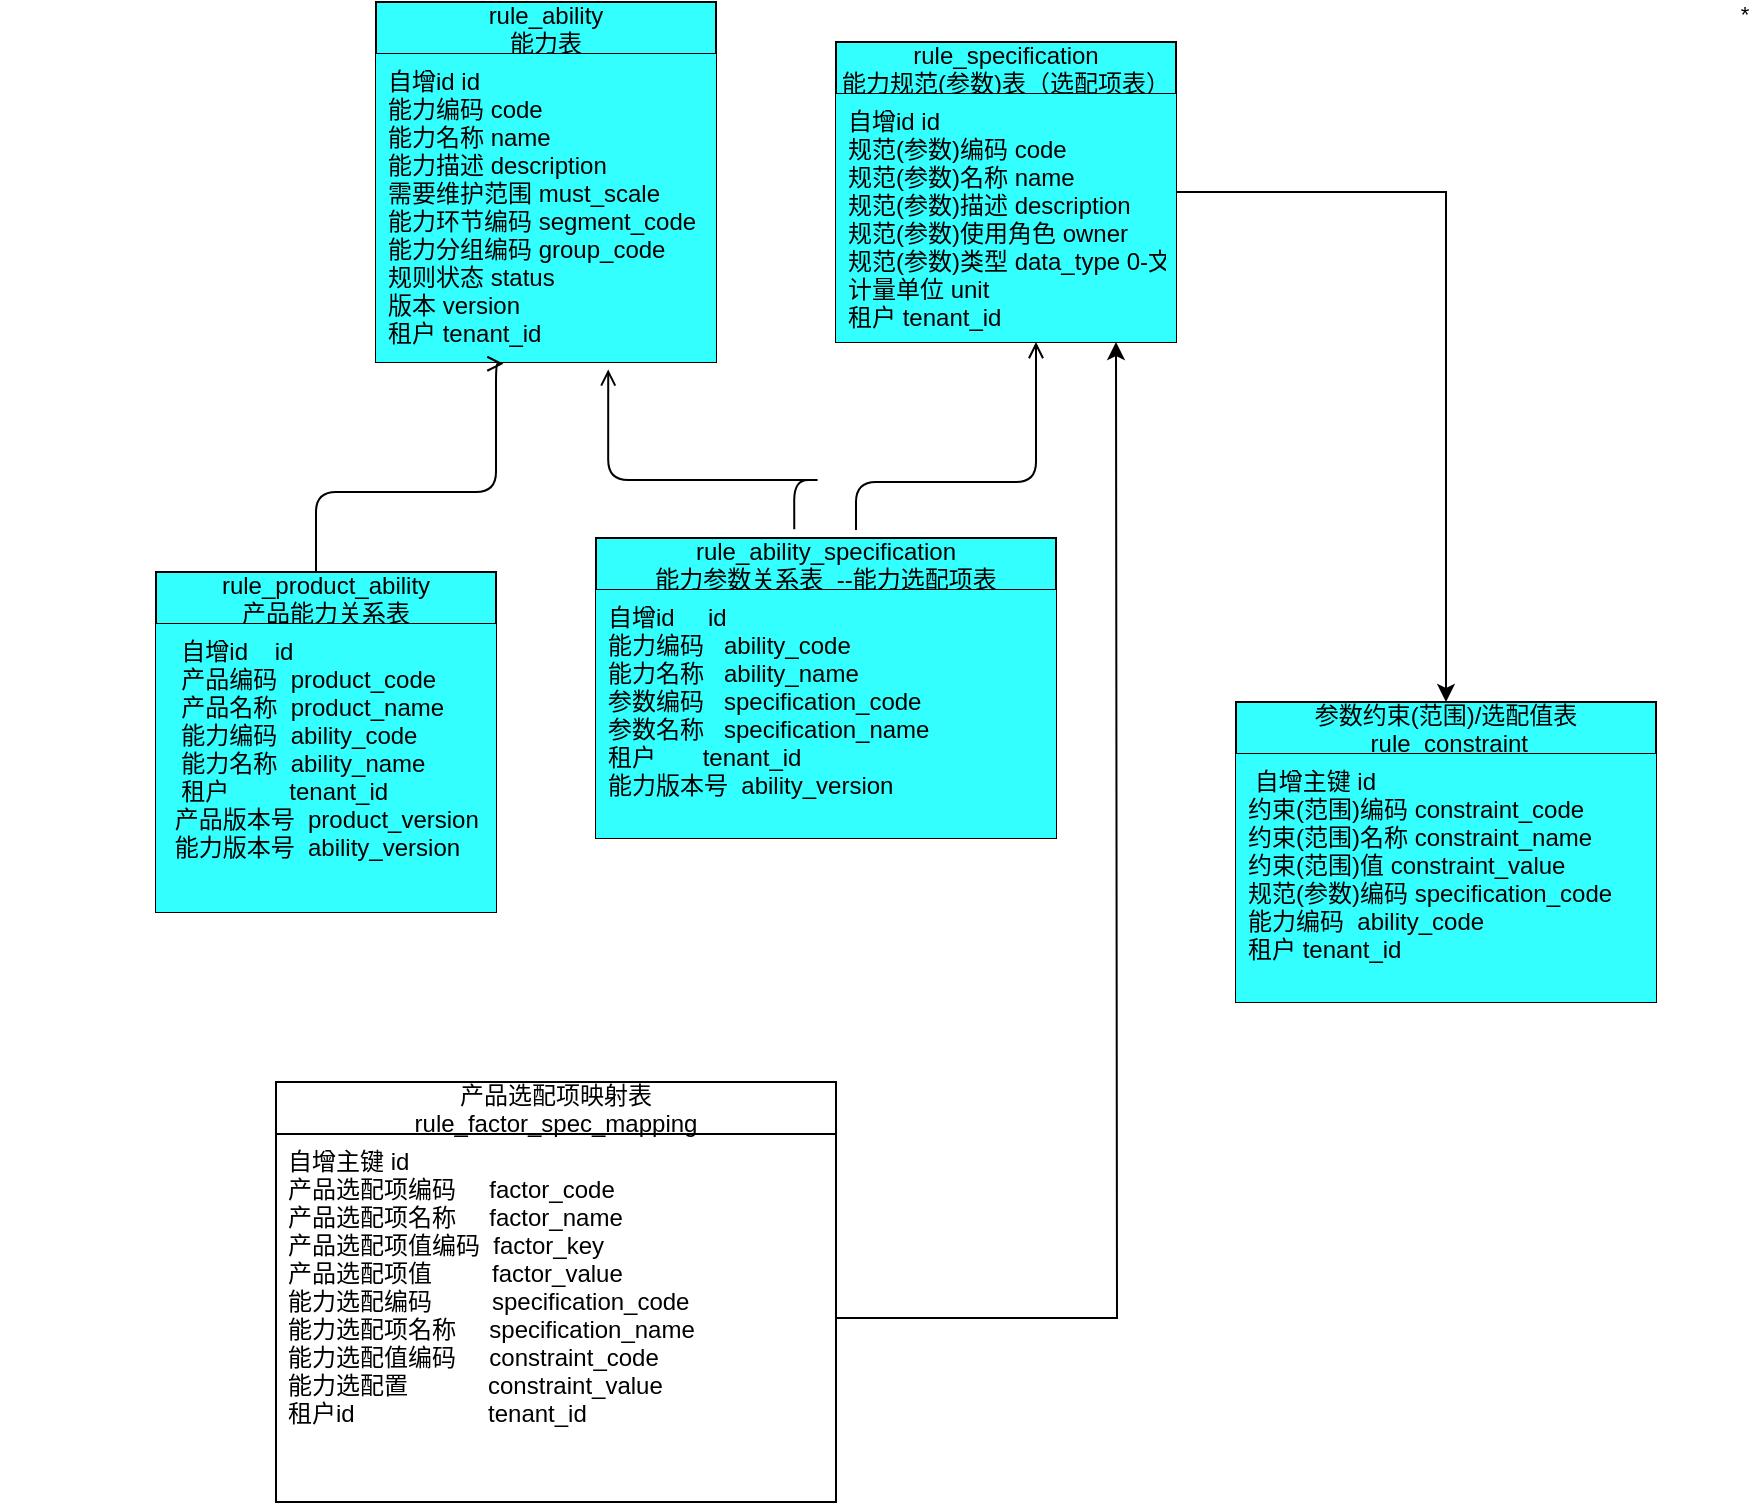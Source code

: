 <mxfile version="14.6.6" type="github">
  <diagram id="C5RBs43oDa-KdzZeNtuy" name="Page-1">
    <mxGraphModel dx="2340" dy="670" grid="1" gridSize="10" guides="1" tooltips="1" connect="1" arrows="1" fold="1" page="1" pageScale="1" pageWidth="827" pageHeight="1169" math="0" shadow="0">
      <root>
        <mxCell id="WIyWlLk6GJQsqaUBKTNV-0" />
        <mxCell id="WIyWlLk6GJQsqaUBKTNV-1" parent="WIyWlLk6GJQsqaUBKTNV-0" />
        <mxCell id="yZxD2o_advjfFHyLuFVq-45" style="edgeStyle=orthogonalEdgeStyle;rounded=0;orthogonalLoop=1;jettySize=auto;html=1;exitX=1;exitY=0.5;exitDx=0;exitDy=0;entryX=0.5;entryY=0;entryDx=0;entryDy=0;fontColor=#33FFFF;" edge="1" parent="WIyWlLk6GJQsqaUBKTNV-1" source="yZxD2o_advjfFHyLuFVq-3" target="yZxD2o_advjfFHyLuFVq-28">
          <mxGeometry relative="1" as="geometry" />
        </mxCell>
        <mxCell id="yZxD2o_advjfFHyLuFVq-3" value="rule_specification &#xa;能力规范(参数)表（选配项表）" style="swimlane;fontStyle=0;childLayout=stackLayout;horizontal=1;startSize=26;fillColor=#33FFFF;horizontalStack=0;resizeParent=1;resizeParentMax=0;resizeLast=0;collapsible=1;marginBottom=0;" vertex="1" parent="WIyWlLk6GJQsqaUBKTNV-1">
          <mxGeometry x="-350" y="60" width="170" height="150" as="geometry" />
        </mxCell>
        <mxCell id="yZxD2o_advjfFHyLuFVq-4" value=" 自增id id&#xa;规范(参数)编码 code&#xa;规范(参数)名称 name&#xa;规范(参数)描述 description&#xa;规范(参数)使用角色 owner&#xa;规范(参数)类型 data_type 0-文本,1-整数,2-小数,3-单选,4-多选,5-是否&#xa;计量单位 unit&#xa;租户 tenant_id&#xa;" style="text;strokeColor=none;fillColor=#33FFFF;align=left;verticalAlign=top;spacingLeft=4;spacingRight=4;overflow=hidden;rotatable=0;points=[[0,0.5],[1,0.5]];portConstraint=eastwest;" vertex="1" parent="yZxD2o_advjfFHyLuFVq-3">
          <mxGeometry y="26" width="170" height="124" as="geometry" />
        </mxCell>
        <mxCell id="yZxD2o_advjfFHyLuFVq-5" value="rule_ability &#xa; 能力表" style="swimlane;fontStyle=0;childLayout=stackLayout;horizontal=1;startSize=26;fillColor=#33FFFF;horizontalStack=0;resizeParent=1;resizeParentMax=0;resizeLast=0;collapsible=1;marginBottom=0;" vertex="1" parent="WIyWlLk6GJQsqaUBKTNV-1">
          <mxGeometry x="-580" y="40" width="170" height="180" as="geometry" />
        </mxCell>
        <mxCell id="yZxD2o_advjfFHyLuFVq-6" value="自增id id&#xa;能力编码 code&#xa;能力名称 name&#xa;能力描述 description&#xa;需要维护范围 must_scale &#xa; 能力环节编码 segment_code &#xa; 能力分组编码 group_code&#xa;规则状态 status &#xa;版本 version&#xa;租户 tenant_id" style="text;strokeColor=none;fillColor=#33FFFF;align=left;verticalAlign=top;spacingLeft=4;spacingRight=4;overflow=hidden;rotatable=0;points=[[0,0.5],[1,0.5]];portConstraint=eastwest;" vertex="1" parent="yZxD2o_advjfFHyLuFVq-5">
          <mxGeometry y="26" width="170" height="154" as="geometry" />
        </mxCell>
        <mxCell id="yZxD2o_advjfFHyLuFVq-7" value="rule_ability_specification &#xa; 能力参数关系表  --能力选配项表" style="swimlane;fontStyle=0;childLayout=stackLayout;horizontal=1;startSize=26;fillColor=#33FFFF;horizontalStack=0;resizeParent=1;resizeParentMax=0;resizeLast=0;collapsible=1;marginBottom=0;" vertex="1" parent="WIyWlLk6GJQsqaUBKTNV-1">
          <mxGeometry x="-470" y="308" width="230" height="150" as="geometry" />
        </mxCell>
        <mxCell id="yZxD2o_advjfFHyLuFVq-8" value=" 自增id     id&#xa;	能力编码   ability_code&#xa;	能力名称   ability_name&#xa;	参数编码   specification_code&#xa;	参数名称   specification_name&#xa;	租户       tenant_id&#xa;能力版本号  ability_version" style="text;strokeColor=none;fillColor=#33FFFF;align=left;verticalAlign=top;spacingLeft=4;spacingRight=4;overflow=hidden;rotatable=0;points=[[0,0.5],[1,0.5]];portConstraint=eastwest;" vertex="1" parent="yZxD2o_advjfFHyLuFVq-7">
          <mxGeometry y="26" width="230" height="124" as="geometry" />
        </mxCell>
        <mxCell id="yZxD2o_advjfFHyLuFVq-9" value="rule_product_ability &#xa; 产品能力关系表" style="swimlane;fontStyle=0;childLayout=stackLayout;horizontal=1;startSize=26;fillColor=#33FFFF;horizontalStack=0;resizeParent=1;resizeParentMax=0;resizeLast=0;collapsible=1;marginBottom=0;" vertex="1" parent="WIyWlLk6GJQsqaUBKTNV-1">
          <mxGeometry x="-690" y="325" width="170" height="170" as="geometry" />
        </mxCell>
        <mxCell id="yZxD2o_advjfFHyLuFVq-10" value="  自增id    id&#xa;  产品编码  product_code&#xa;  产品名称  product_name&#xa;  能力编码  ability_code&#xa;  能力名称  ability_name&#xa;  租户         tenant_id&#xa; 产品版本号  product_version&#xa; 能力版本号  ability_version&#xa;" style="text;strokeColor=none;fillColor=#33FFFF;align=left;verticalAlign=top;spacingLeft=4;spacingRight=4;overflow=hidden;rotatable=0;points=[[0,0.5],[1,0.5]];portConstraint=eastwest;" vertex="1" parent="yZxD2o_advjfFHyLuFVq-9">
          <mxGeometry y="26" width="170" height="144" as="geometry" />
        </mxCell>
        <mxCell id="yZxD2o_advjfFHyLuFVq-15" value="" style="endArrow=open;endFill=0;html=1;edgeStyle=orthogonalEdgeStyle;align=left;verticalAlign=top;entryX=0.375;entryY=1.006;entryDx=0;entryDy=0;entryPerimeter=0;" edge="1" parent="WIyWlLk6GJQsqaUBKTNV-1" target="yZxD2o_advjfFHyLuFVq-6">
          <mxGeometry x="-1" relative="1" as="geometry">
            <mxPoint x="-610" y="325" as="sourcePoint" />
            <mxPoint x="-529" y="237" as="targetPoint" />
            <Array as="points">
              <mxPoint x="-610" y="285" />
              <mxPoint x="-520" y="285" />
            </Array>
          </mxGeometry>
        </mxCell>
        <mxCell id="yZxD2o_advjfFHyLuFVq-16" value="" style="endArrow=open;endFill=0;html=1;edgeStyle=orthogonalEdgeStyle;align=left;verticalAlign=top;exitX=0.431;exitY=-0.029;exitDx=0;exitDy=0;exitPerimeter=0;entryX=0.683;entryY=1.024;entryDx=0;entryDy=0;entryPerimeter=0;" edge="1" parent="WIyWlLk6GJQsqaUBKTNV-1" source="yZxD2o_advjfFHyLuFVq-7" target="yZxD2o_advjfFHyLuFVq-6">
          <mxGeometry x="-1" relative="1" as="geometry">
            <mxPoint x="-470" y="319.08" as="sourcePoint" />
            <mxPoint x="-470" y="250" as="targetPoint" />
            <Array as="points">
              <mxPoint x="-357" y="279" />
              <mxPoint x="-471" y="279" />
            </Array>
          </mxGeometry>
        </mxCell>
        <mxCell id="yZxD2o_advjfFHyLuFVq-17" value="" style="endArrow=open;endFill=0;html=1;edgeStyle=orthogonalEdgeStyle;align=left;verticalAlign=top;entryX=0.375;entryY=1.006;entryDx=0;entryDy=0;entryPerimeter=0;" edge="1" parent="WIyWlLk6GJQsqaUBKTNV-1">
          <mxGeometry x="-1" relative="1" as="geometry">
            <mxPoint x="-340" y="304" as="sourcePoint" />
            <mxPoint x="-250" y="210.004" as="targetPoint" />
            <Array as="points">
              <mxPoint x="-340" y="280" />
              <mxPoint x="-250" y="280" />
            </Array>
          </mxGeometry>
        </mxCell>
        <mxCell id="yZxD2o_advjfFHyLuFVq-22" value="" style="endArrow=classic;html=1;" edge="1" parent="WIyWlLk6GJQsqaUBKTNV-1">
          <mxGeometry width="50" height="50" relative="1" as="geometry">
            <mxPoint x="-760" y="230" as="sourcePoint" />
            <mxPoint x="-760.0" y="230.0" as="targetPoint" />
          </mxGeometry>
        </mxCell>
        <mxCell id="yZxD2o_advjfFHyLuFVq-24" value="产品选配项映射表&#xa;rule_factor_spec_mapping" style="swimlane;fontStyle=0;childLayout=stackLayout;horizontal=1;startSize=26;fillColor=none;horizontalStack=0;resizeParent=1;resizeParentMax=0;resizeLast=0;collapsible=1;marginBottom=0;" vertex="1" parent="WIyWlLk6GJQsqaUBKTNV-1">
          <mxGeometry x="-630" y="580" width="280" height="210" as="geometry" />
        </mxCell>
        <mxCell id="yZxD2o_advjfFHyLuFVq-25" value="自增主键 id&#xa;产品选配项编码     factor_code&#xa;产品选配项名称     factor_name&#xa;产品选配项值编码  factor_key&#xa;产品选配项值         factor_value&#xa;能力选配编码         specification_code&#xa;能力选配项名称     specification_name&#xa;能力选配值编码     constraint_code&#xa;能力选配置            constraint_value&#xa;租户id                    tenant_id" style="text;strokeColor=none;fillColor=none;align=left;verticalAlign=top;spacingLeft=4;spacingRight=4;overflow=hidden;rotatable=0;points=[[0,0.5],[1,0.5]];portConstraint=eastwest;" vertex="1" parent="yZxD2o_advjfFHyLuFVq-24">
          <mxGeometry y="26" width="280" height="184" as="geometry" />
        </mxCell>
        <mxCell id="yZxD2o_advjfFHyLuFVq-28" value="参数约束(范围)/选配值表&#xa; rule_constraint" style="swimlane;fontStyle=0;childLayout=stackLayout;horizontal=1;startSize=26;horizontalStack=0;resizeParent=1;resizeParentMax=0;resizeLast=0;collapsible=1;marginBottom=0;fillColor=#33FFFF;" vertex="1" parent="WIyWlLk6GJQsqaUBKTNV-1">
          <mxGeometry x="-150" y="390" width="210" height="150" as="geometry" />
        </mxCell>
        <mxCell id="yZxD2o_advjfFHyLuFVq-29" value=" 自增主键 id&#xa;约束(范围)编码 constraint_code&#xa;约束(范围)名称 constraint_name&#xa;约束(范围)值 constraint_value&#xa;规范(参数)编码 specification_code&#xa;能力编码  ability_code&#xa;租户 tenant_id" style="text;strokeColor=none;align=left;verticalAlign=top;spacingLeft=4;spacingRight=4;overflow=hidden;rotatable=0;points=[[0,0.5],[1,0.5]];portConstraint=eastwest;fillColor=#33FFFF;" vertex="1" parent="yZxD2o_advjfFHyLuFVq-28">
          <mxGeometry y="26" width="210" height="124" as="geometry" />
        </mxCell>
        <mxCell id="yZxD2o_advjfFHyLuFVq-43" style="edgeStyle=orthogonalEdgeStyle;rounded=0;orthogonalLoop=1;jettySize=auto;html=1;exitX=1;exitY=0.5;exitDx=0;exitDy=0;fontColor=#33FFFF;" edge="1" parent="WIyWlLk6GJQsqaUBKTNV-1" source="yZxD2o_advjfFHyLuFVq-25">
          <mxGeometry relative="1" as="geometry">
            <mxPoint x="-210" y="210" as="targetPoint" />
          </mxGeometry>
        </mxCell>
        <mxCell id="yZxD2o_advjfFHyLuFVq-46" value="*" style="edgeLabel;html=1;align=center;verticalAlign=middle;resizable=0;points=[];" vertex="1" connectable="0" parent="WIyWlLk6GJQsqaUBKTNV-1">
          <mxGeometry x="103.7" y="45.94" as="geometry" />
        </mxCell>
      </root>
    </mxGraphModel>
  </diagram>
</mxfile>
